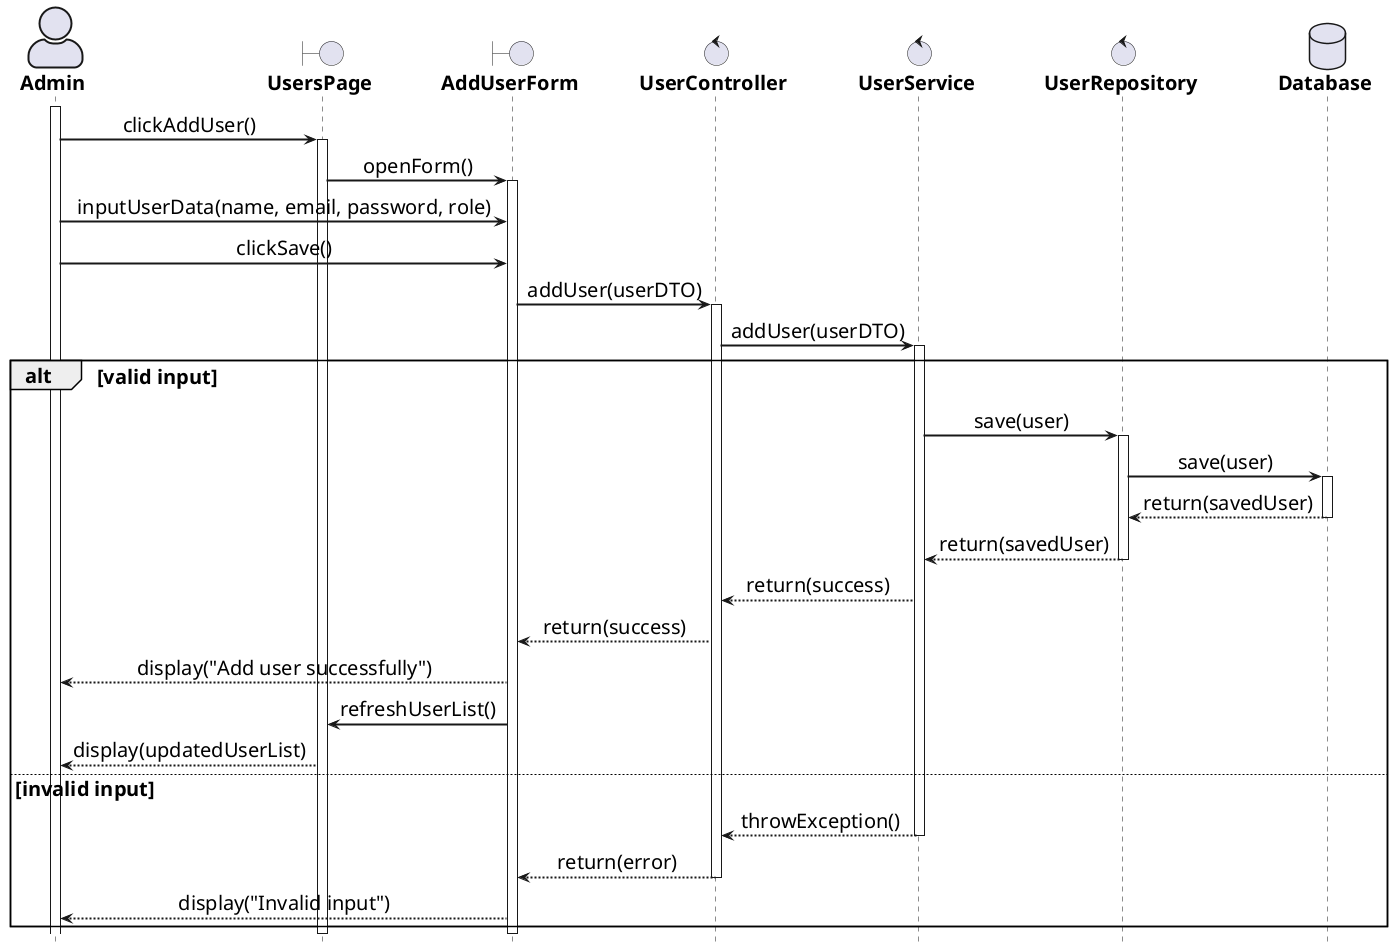 @startuml

' General configuration
skinparam defaultFontSize 20
skinparam sequenceMessageAlign center

' Actor style configuration
skinparam actorStyle awesome

' Arrow and border thickness configuration
skinparam {
    ArrowThickness 2
    ParticipantBorderThickness 2
    ActorBorderThickness 2
    LifeLineBorderThickness 2
    ActivationBorderThickness 2
}

' Life line color configuration
skinparam LifeLineBorderColor black

' Font style configuration for components
skinparam {
    actorFontStyle bold
    boundaryFontStyle bold
    controlFontStyle bold
    entityFontStyle bold
    databaseFontStyle bold
}

' Define components
actor "Admin" as admin
boundary "UsersPage" as usersPage
boundary "AddUserForm" as addUserForm
control "UserController" as controller
control "UserService" as service
control "UserRepository" as repo
database "Database" as db

' Start processing flow
activate admin

admin -> usersPage: clickAddUser()
activate usersPage

usersPage -> addUserForm: openForm()
activate addUserForm

admin -> addUserForm: inputUserData(name, email, password, role)
admin -> addUserForm: clickSave()

addUserForm -> controller: addUser(userDTO)
activate controller

controller -> service: addUser(userDTO)
activate service

alt valid input
    service -> repo: save(user)
    activate repo
    repo -> db: save(user)
    activate db
    db --> repo: return(savedUser)
    deactivate db
    repo --> service: return(savedUser)
    deactivate repo
    
    service --> controller: return(success)
    controller --> addUserForm: return(success)
    addUserForm --> admin: display("Add user successfully")
    
    addUserForm -> usersPage: refreshUserList()
    usersPage --> admin: display(updatedUserList)
else invalid input
    service --> controller: throwException()
    deactivate service
    controller --> addUserForm: return(error)
    deactivate controller
    addUserForm --> admin: display("Invalid input")
end

deactivate addUserForm
deactivate usersPage


hide footbox
@enduml
